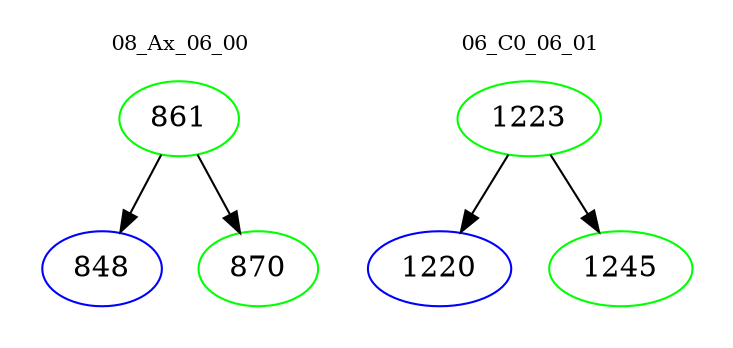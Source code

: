 digraph{
subgraph cluster_0 {
color = white
label = "08_Ax_06_00";
fontsize=10;
T0_861 [label="861", color="green"]
T0_861 -> T0_848 [color="black"]
T0_848 [label="848", color="blue"]
T0_861 -> T0_870 [color="black"]
T0_870 [label="870", color="green"]
}
subgraph cluster_1 {
color = white
label = "06_C0_06_01";
fontsize=10;
T1_1223 [label="1223", color="green"]
T1_1223 -> T1_1220 [color="black"]
T1_1220 [label="1220", color="blue"]
T1_1223 -> T1_1245 [color="black"]
T1_1245 [label="1245", color="green"]
}
}
